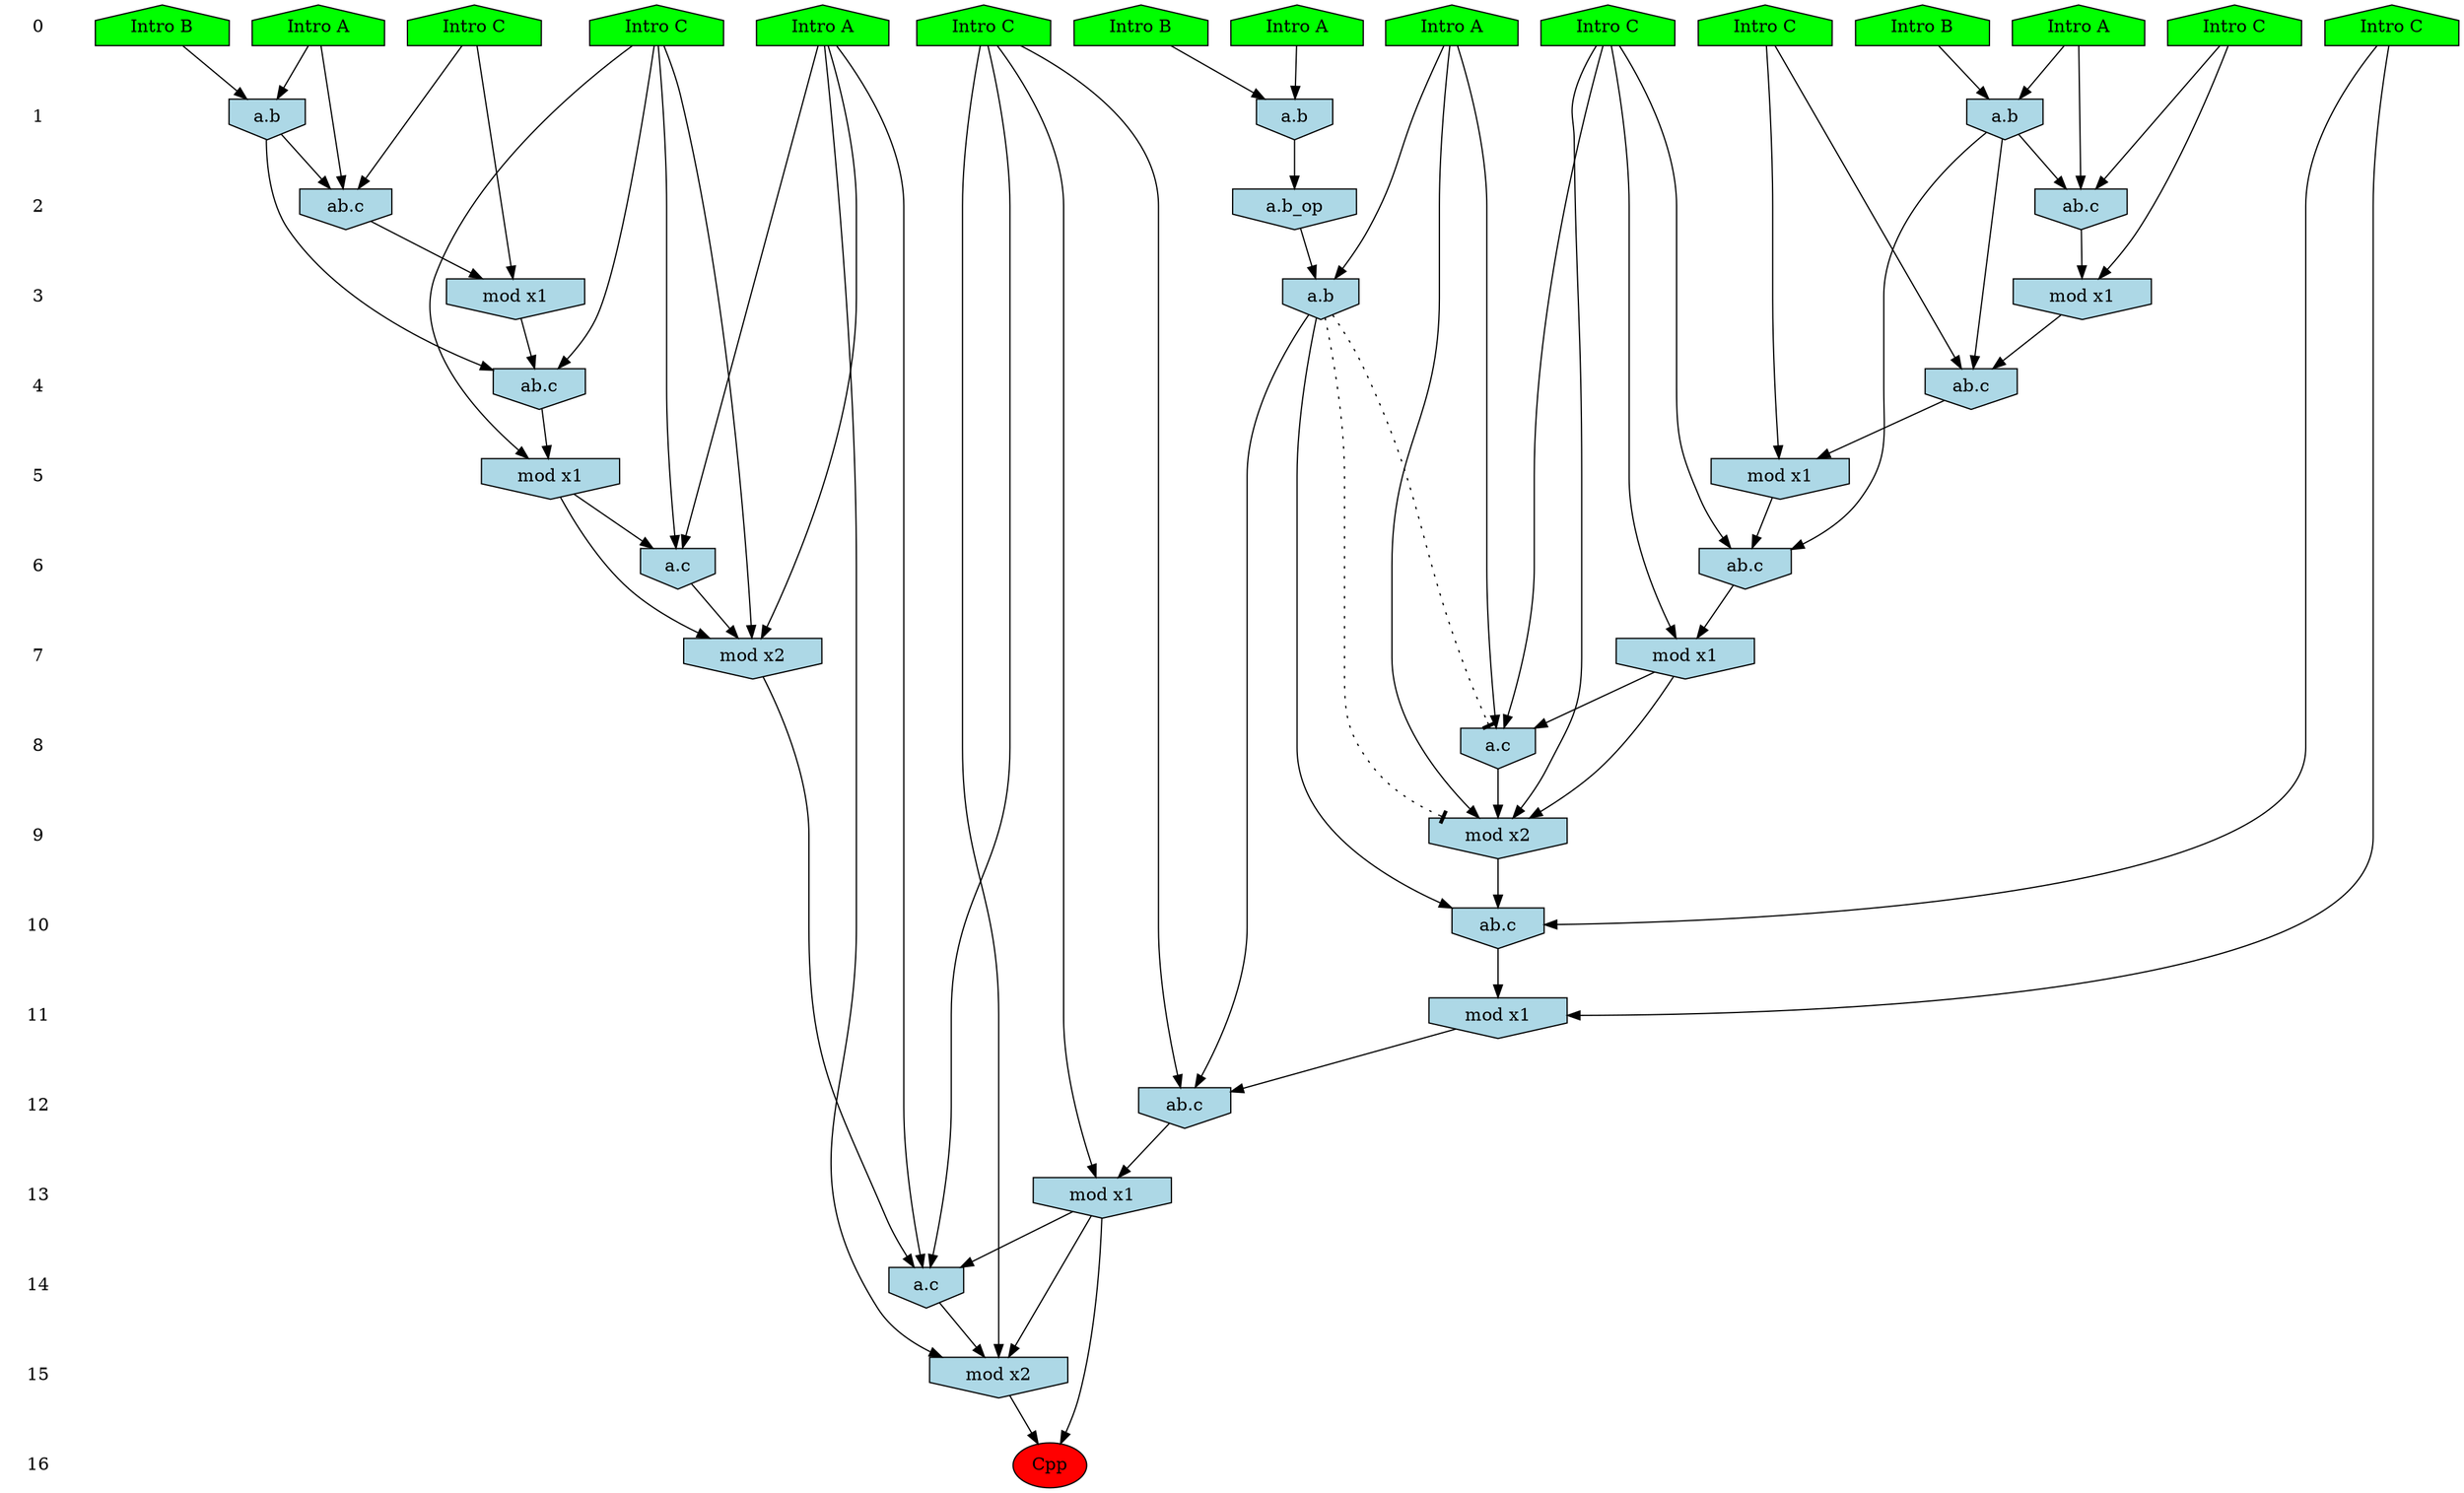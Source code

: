 /* Compression of 1 causal flows obtained in average at 1.782592E+01 t.u */
/* Compressed causal flows were: [3158] */
digraph G{
 ranksep=.5 ; 
{ rank = same ; "0" [shape=plaintext] ; node_1 [label ="Intro A", shape=house, style=filled, fillcolor=green] ;
node_2 [label ="Intro A", shape=house, style=filled, fillcolor=green] ;
node_3 [label ="Intro A", shape=house, style=filled, fillcolor=green] ;
node_4 [label ="Intro A", shape=house, style=filled, fillcolor=green] ;
node_5 [label ="Intro B", shape=house, style=filled, fillcolor=green] ;
node_6 [label ="Intro A", shape=house, style=filled, fillcolor=green] ;
node_7 [label ="Intro B", shape=house, style=filled, fillcolor=green] ;
node_8 [label ="Intro B", shape=house, style=filled, fillcolor=green] ;
node_9 [label ="Intro C", shape=house, style=filled, fillcolor=green] ;
node_10 [label ="Intro C", shape=house, style=filled, fillcolor=green] ;
node_11 [label ="Intro C", shape=house, style=filled, fillcolor=green] ;
node_12 [label ="Intro C", shape=house, style=filled, fillcolor=green] ;
node_13 [label ="Intro C", shape=house, style=filled, fillcolor=green] ;
node_14 [label ="Intro C", shape=house, style=filled, fillcolor=green] ;
node_15 [label ="Intro C", shape=house, style=filled, fillcolor=green] ;
}
{ rank = same ; "1" [shape=plaintext] ; node_16 [label="a.b", shape=invhouse, style=filled, fillcolor = lightblue] ;
node_21 [label="a.b", shape=invhouse, style=filled, fillcolor = lightblue] ;
node_25 [label="a.b", shape=invhouse, style=filled, fillcolor = lightblue] ;
}
{ rank = same ; "2" [shape=plaintext] ; node_17 [label="ab.c", shape=invhouse, style=filled, fillcolor = lightblue] ;
node_23 [label="a.b_op", shape=invhouse, style=filled, fillcolor = lightblue] ;
node_26 [label="ab.c", shape=invhouse, style=filled, fillcolor = lightblue] ;
}
{ rank = same ; "3" [shape=plaintext] ; node_18 [label="mod x1", shape=invhouse, style=filled, fillcolor = lightblue] ;
node_27 [label="mod x1", shape=invhouse, style=filled, fillcolor = lightblue] ;
node_34 [label="a.b", shape=invhouse, style=filled, fillcolor = lightblue] ;
}
{ rank = same ; "4" [shape=plaintext] ; node_19 [label="ab.c", shape=invhouse, style=filled, fillcolor = lightblue] ;
node_29 [label="ab.c", shape=invhouse, style=filled, fillcolor = lightblue] ;
}
{ rank = same ; "5" [shape=plaintext] ; node_20 [label="mod x1", shape=invhouse, style=filled, fillcolor = lightblue] ;
node_30 [label="mod x1", shape=invhouse, style=filled, fillcolor = lightblue] ;
}
{ rank = same ; "6" [shape=plaintext] ; node_22 [label="ab.c", shape=invhouse, style=filled, fillcolor = lightblue] ;
node_31 [label="a.c", shape=invhouse, style=filled, fillcolor = lightblue] ;
}
{ rank = same ; "7" [shape=plaintext] ; node_24 [label="mod x1", shape=invhouse, style=filled, fillcolor = lightblue] ;
node_33 [label="mod x2", shape=invhouse, style=filled, fillcolor = lightblue] ;
}
{ rank = same ; "8" [shape=plaintext] ; node_28 [label="a.c", shape=invhouse, style=filled, fillcolor = lightblue] ;
}
{ rank = same ; "9" [shape=plaintext] ; node_32 [label="mod x2", shape=invhouse, style=filled, fillcolor = lightblue] ;
}
{ rank = same ; "10" [shape=plaintext] ; node_35 [label="ab.c", shape=invhouse, style=filled, fillcolor = lightblue] ;
}
{ rank = same ; "11" [shape=plaintext] ; node_36 [label="mod x1", shape=invhouse, style=filled, fillcolor = lightblue] ;
}
{ rank = same ; "12" [shape=plaintext] ; node_37 [label="ab.c", shape=invhouse, style=filled, fillcolor = lightblue] ;
}
{ rank = same ; "13" [shape=plaintext] ; node_38 [label="mod x1", shape=invhouse, style=filled, fillcolor = lightblue] ;
}
{ rank = same ; "14" [shape=plaintext] ; node_39 [label="a.c", shape=invhouse, style=filled, fillcolor = lightblue] ;
}
{ rank = same ; "15" [shape=plaintext] ; node_40 [label="mod x2", shape=invhouse, style=filled, fillcolor = lightblue] ;
}
{ rank = same ; "16" [shape=plaintext] ; node_41 [label ="Cpp", style=filled, fillcolor=red] ;
}
"0" -> "1" [style="invis"]; 
"1" -> "2" [style="invis"]; 
"2" -> "3" [style="invis"]; 
"3" -> "4" [style="invis"]; 
"4" -> "5" [style="invis"]; 
"5" -> "6" [style="invis"]; 
"6" -> "7" [style="invis"]; 
"7" -> "8" [style="invis"]; 
"8" -> "9" [style="invis"]; 
"9" -> "10" [style="invis"]; 
"10" -> "11" [style="invis"]; 
"11" -> "12" [style="invis"]; 
"12" -> "13" [style="invis"]; 
"13" -> "14" [style="invis"]; 
"14" -> "15" [style="invis"]; 
"15" -> "16" [style="invis"]; 
node_3 -> node_16
node_5 -> node_16
node_3 -> node_17
node_15 -> node_17
node_16 -> node_17
node_15 -> node_18
node_17 -> node_18
node_12 -> node_19
node_16 -> node_19
node_18 -> node_19
node_12 -> node_20
node_19 -> node_20
node_6 -> node_21
node_7 -> node_21
node_10 -> node_22
node_16 -> node_22
node_20 -> node_22
node_21 -> node_23
node_10 -> node_24
node_22 -> node_24
node_1 -> node_25
node_8 -> node_25
node_1 -> node_26
node_13 -> node_26
node_25 -> node_26
node_13 -> node_27
node_26 -> node_27
node_2 -> node_28
node_10 -> node_28
node_24 -> node_28
node_11 -> node_29
node_25 -> node_29
node_27 -> node_29
node_11 -> node_30
node_29 -> node_30
node_4 -> node_31
node_11 -> node_31
node_30 -> node_31
node_2 -> node_32
node_10 -> node_32
node_24 -> node_32
node_28 -> node_32
node_4 -> node_33
node_11 -> node_33
node_30 -> node_33
node_31 -> node_33
node_2 -> node_34
node_23 -> node_34
node_9 -> node_35
node_32 -> node_35
node_34 -> node_35
node_9 -> node_36
node_35 -> node_36
node_14 -> node_37
node_34 -> node_37
node_36 -> node_37
node_14 -> node_38
node_37 -> node_38
node_4 -> node_39
node_14 -> node_39
node_33 -> node_39
node_38 -> node_39
node_4 -> node_40
node_14 -> node_40
node_38 -> node_40
node_39 -> node_40
node_38 -> node_41
node_40 -> node_41
node_34 -> node_32 [style=dotted, arrowhead = tee] 
node_34 -> node_28 [style=dotted, arrowhead = tee] 
}
/*
 Dot generation time: 0.000981
*/